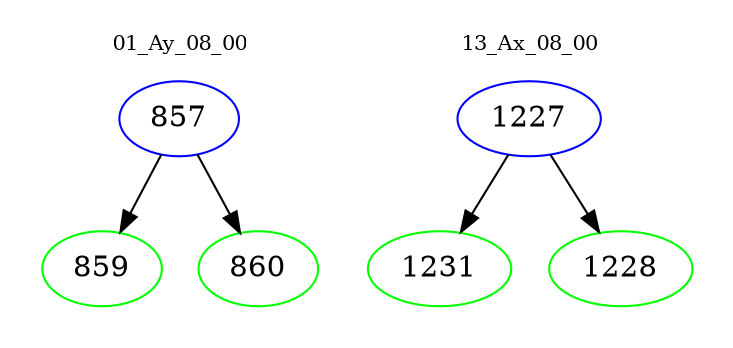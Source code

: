 digraph{
subgraph cluster_0 {
color = white
label = "01_Ay_08_00";
fontsize=10;
T0_857 [label="857", color="blue"]
T0_857 -> T0_859 [color="black"]
T0_859 [label="859", color="green"]
T0_857 -> T0_860 [color="black"]
T0_860 [label="860", color="green"]
}
subgraph cluster_1 {
color = white
label = "13_Ax_08_00";
fontsize=10;
T1_1227 [label="1227", color="blue"]
T1_1227 -> T1_1231 [color="black"]
T1_1231 [label="1231", color="green"]
T1_1227 -> T1_1228 [color="black"]
T1_1228 [label="1228", color="green"]
}
}
